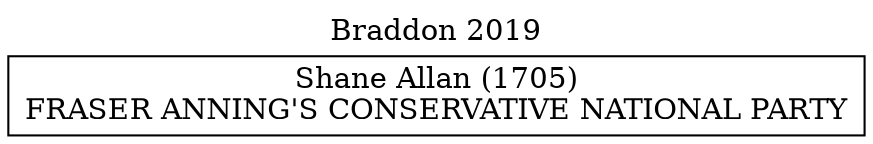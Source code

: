 // House preference flow
digraph "Shane Allan (1705)_Braddon_2019" {
	graph [label="Braddon 2019" labelloc=t mclimit=10]
	node [shape=box]
	"Shane Allan (1705)" [label="Shane Allan (1705)
FRASER ANNING'S CONSERVATIVE NATIONAL PARTY"]
}
